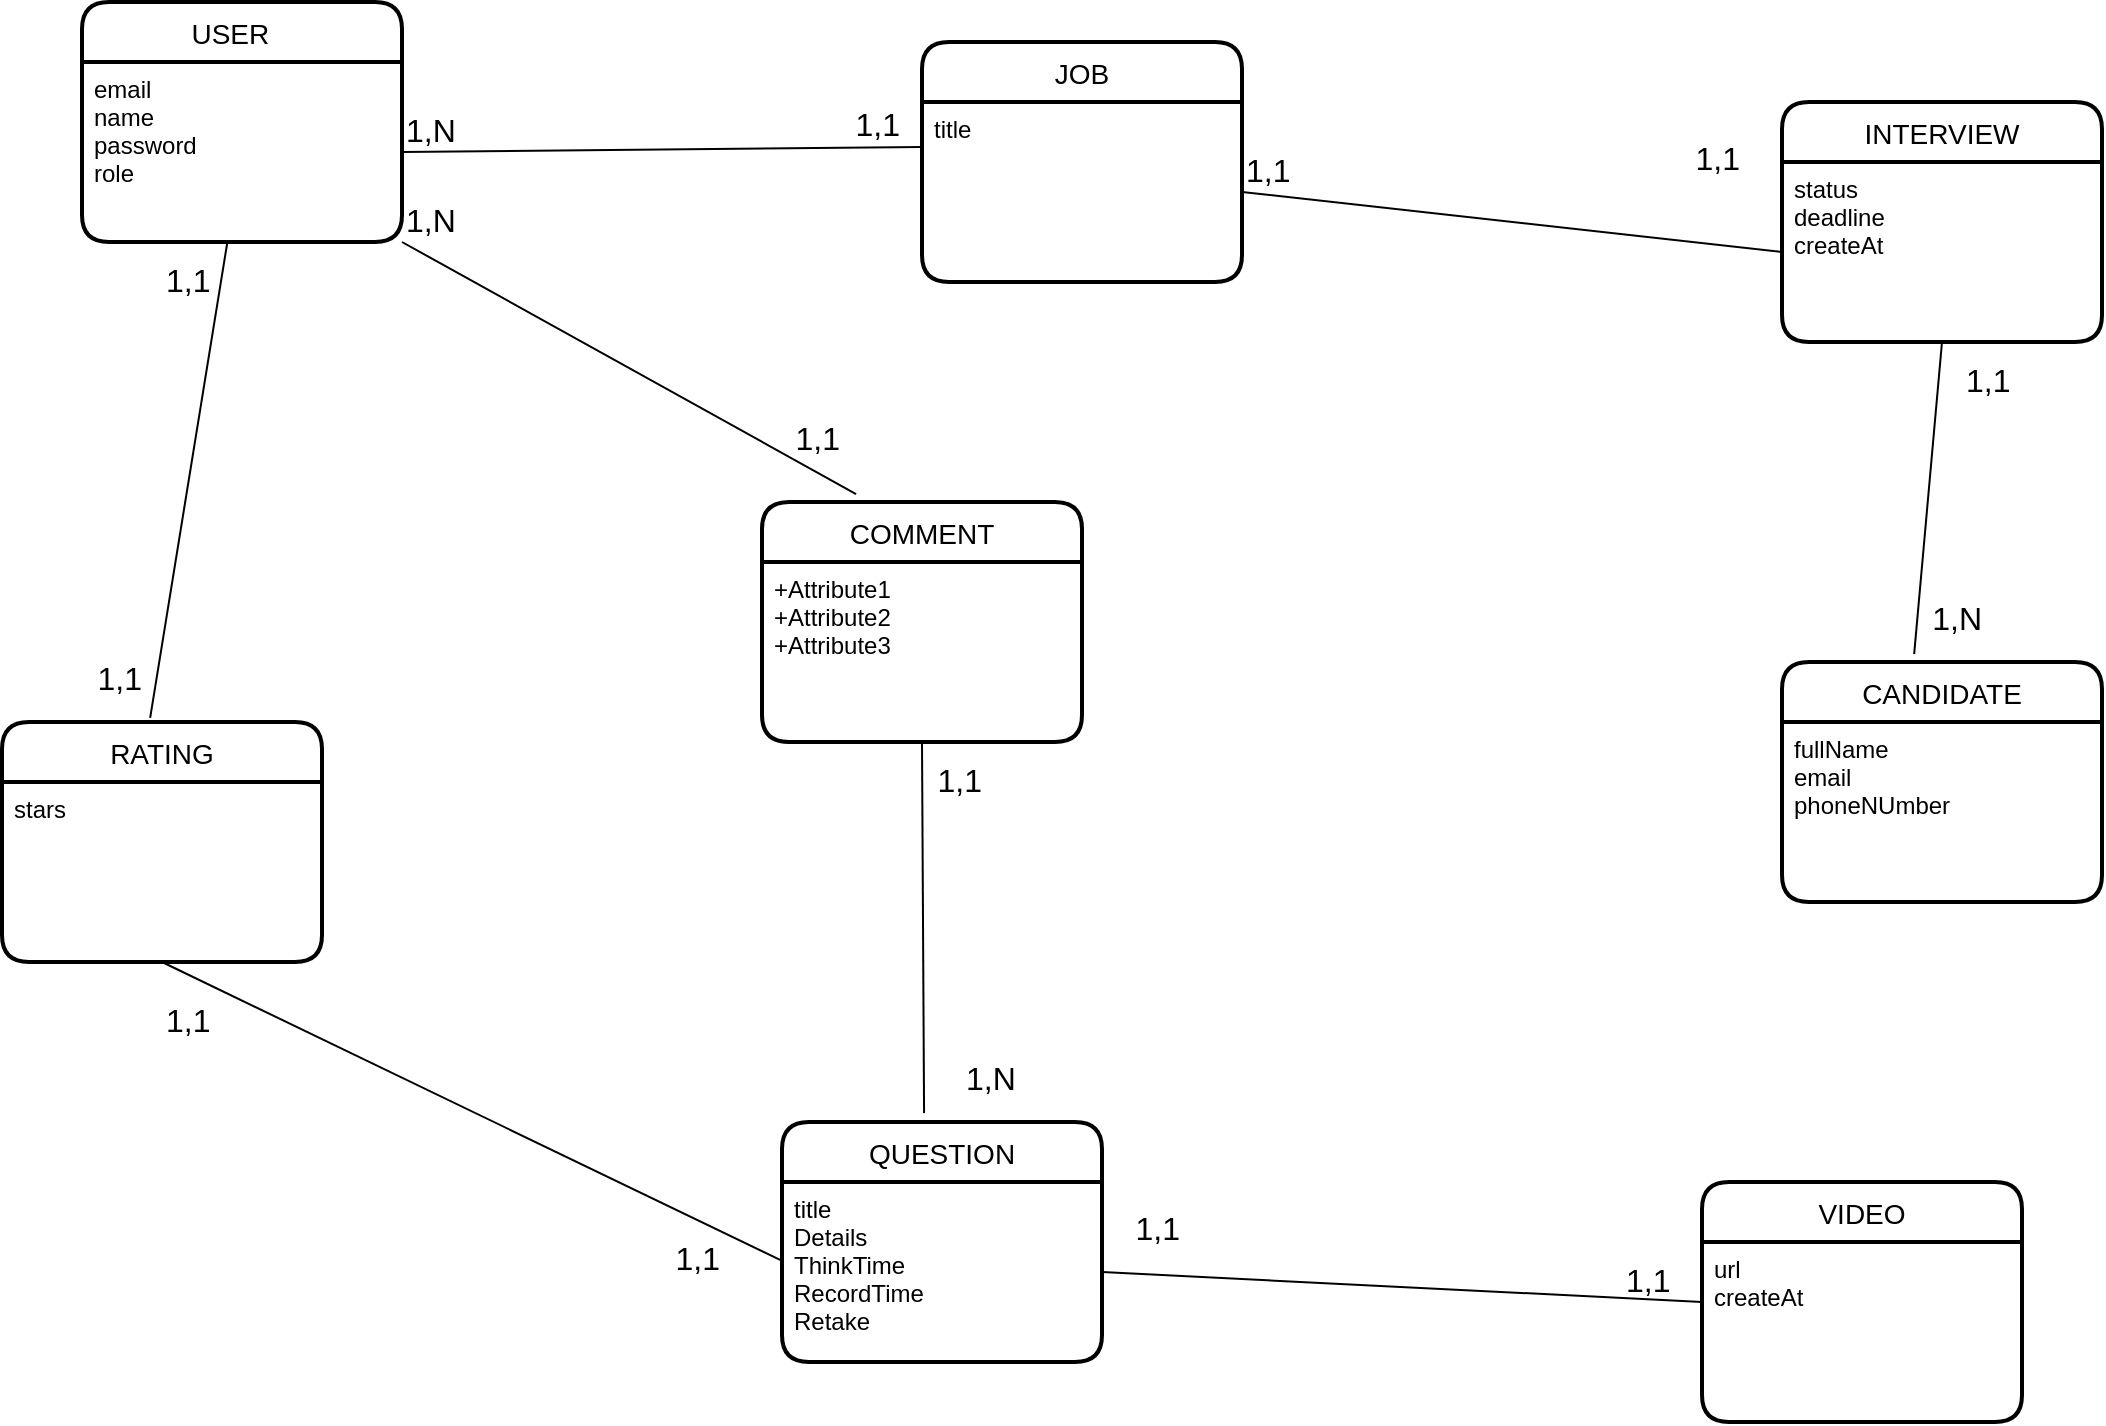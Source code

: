<mxfile version="20.2.6" type="github">
  <diagram id="oWcKXmJ1taUpoBj7n_H6" name="Page-1">
    <mxGraphModel dx="1746" dy="896" grid="1" gridSize="10" guides="1" tooltips="1" connect="1" arrows="1" fold="1" page="1" pageScale="1" pageWidth="850" pageHeight="1100" math="0" shadow="0">
      <root>
        <mxCell id="0" />
        <mxCell id="1" parent="0" />
        <mxCell id="9QDzp3G4LFuNak5OXNhy-4" value="USER   " style="swimlane;childLayout=stackLayout;horizontal=1;startSize=30;horizontalStack=0;rounded=1;fontSize=14;fontStyle=0;strokeWidth=2;resizeParent=0;resizeLast=1;shadow=0;dashed=0;align=center;" vertex="1" parent="1">
          <mxGeometry x="140" y="150" width="160" height="120" as="geometry" />
        </mxCell>
        <mxCell id="9QDzp3G4LFuNak5OXNhy-5" value="email&#xa;name&#xa;password&#xa;role" style="align=left;strokeColor=none;fillColor=none;spacingLeft=4;fontSize=12;verticalAlign=top;resizable=0;rotatable=0;part=1;" vertex="1" parent="9QDzp3G4LFuNak5OXNhy-4">
          <mxGeometry y="30" width="160" height="90" as="geometry" />
        </mxCell>
        <mxCell id="9QDzp3G4LFuNak5OXNhy-6" value="JOB" style="swimlane;childLayout=stackLayout;horizontal=1;startSize=30;horizontalStack=0;rounded=1;fontSize=14;fontStyle=0;strokeWidth=2;resizeParent=0;resizeLast=1;shadow=0;dashed=0;align=center;" vertex="1" parent="1">
          <mxGeometry x="560" y="170" width="160" height="120" as="geometry" />
        </mxCell>
        <mxCell id="9QDzp3G4LFuNak5OXNhy-7" value="title" style="align=left;strokeColor=none;fillColor=none;spacingLeft=4;fontSize=12;verticalAlign=top;resizable=0;rotatable=0;part=1;" vertex="1" parent="9QDzp3G4LFuNak5OXNhy-6">
          <mxGeometry y="30" width="160" height="90" as="geometry" />
        </mxCell>
        <mxCell id="9QDzp3G4LFuNak5OXNhy-8" value="INTERVIEW" style="swimlane;childLayout=stackLayout;horizontal=1;startSize=30;horizontalStack=0;rounded=1;fontSize=14;fontStyle=0;strokeWidth=2;resizeParent=0;resizeLast=1;shadow=0;dashed=0;align=center;" vertex="1" parent="1">
          <mxGeometry x="990" y="200" width="160" height="120" as="geometry" />
        </mxCell>
        <mxCell id="9QDzp3G4LFuNak5OXNhy-9" value="status&#xa;deadline&#xa;createAt" style="align=left;strokeColor=none;fillColor=none;spacingLeft=4;fontSize=12;verticalAlign=top;resizable=0;rotatable=0;part=1;" vertex="1" parent="9QDzp3G4LFuNak5OXNhy-8">
          <mxGeometry y="30" width="160" height="90" as="geometry" />
        </mxCell>
        <mxCell id="9QDzp3G4LFuNak5OXNhy-11" value="COMMENT" style="swimlane;childLayout=stackLayout;horizontal=1;startSize=30;horizontalStack=0;rounded=1;fontSize=14;fontStyle=0;strokeWidth=2;resizeParent=0;resizeLast=1;shadow=0;dashed=0;align=center;" vertex="1" parent="1">
          <mxGeometry x="480" y="400" width="160" height="120" as="geometry" />
        </mxCell>
        <mxCell id="9QDzp3G4LFuNak5OXNhy-12" value="+Attribute1&#xa;+Attribute2&#xa;+Attribute3" style="align=left;strokeColor=none;fillColor=none;spacingLeft=4;fontSize=12;verticalAlign=top;resizable=0;rotatable=0;part=1;" vertex="1" parent="9QDzp3G4LFuNak5OXNhy-11">
          <mxGeometry y="30" width="160" height="90" as="geometry" />
        </mxCell>
        <mxCell id="9QDzp3G4LFuNak5OXNhy-14" value="RATING" style="swimlane;childLayout=stackLayout;horizontal=1;startSize=30;horizontalStack=0;rounded=1;fontSize=14;fontStyle=0;strokeWidth=2;resizeParent=0;resizeLast=1;shadow=0;dashed=0;align=center;" vertex="1" parent="1">
          <mxGeometry x="100" y="510" width="160" height="120" as="geometry">
            <mxRectangle x="100" y="510" width="90" height="30" as="alternateBounds" />
          </mxGeometry>
        </mxCell>
        <mxCell id="9QDzp3G4LFuNak5OXNhy-15" value="stars" style="align=left;strokeColor=none;fillColor=none;spacingLeft=4;fontSize=12;verticalAlign=top;resizable=0;rotatable=0;part=1;" vertex="1" parent="9QDzp3G4LFuNak5OXNhy-14">
          <mxGeometry y="30" width="160" height="90" as="geometry" />
        </mxCell>
        <mxCell id="9QDzp3G4LFuNak5OXNhy-17" value="QUESTION" style="swimlane;childLayout=stackLayout;horizontal=1;startSize=30;horizontalStack=0;rounded=1;fontSize=14;fontStyle=0;strokeWidth=2;resizeParent=0;resizeLast=1;shadow=0;dashed=0;align=center;" vertex="1" parent="1">
          <mxGeometry x="490" y="710" width="160" height="120" as="geometry" />
        </mxCell>
        <mxCell id="9QDzp3G4LFuNak5OXNhy-18" value="title&#xa;Details&#xa;ThinkTime&#xa;RecordTime&#xa;Retake" style="align=left;strokeColor=none;fillColor=none;spacingLeft=4;fontSize=12;verticalAlign=top;resizable=0;rotatable=0;part=1;" vertex="1" parent="9QDzp3G4LFuNak5OXNhy-17">
          <mxGeometry y="30" width="160" height="90" as="geometry" />
        </mxCell>
        <mxCell id="9QDzp3G4LFuNak5OXNhy-19" value="VIDEO" style="swimlane;childLayout=stackLayout;horizontal=1;startSize=30;horizontalStack=0;rounded=1;fontSize=14;fontStyle=0;strokeWidth=2;resizeParent=0;resizeLast=1;shadow=0;dashed=0;align=center;" vertex="1" parent="1">
          <mxGeometry x="950" y="740" width="160" height="120" as="geometry" />
        </mxCell>
        <mxCell id="9QDzp3G4LFuNak5OXNhy-20" value="url&#xa;createAt&#xa;" style="align=left;strokeColor=none;fillColor=none;spacingLeft=4;fontSize=12;verticalAlign=top;resizable=0;rotatable=0;part=1;" vertex="1" parent="9QDzp3G4LFuNak5OXNhy-19">
          <mxGeometry y="30" width="160" height="90" as="geometry" />
        </mxCell>
        <mxCell id="9QDzp3G4LFuNak5OXNhy-24" value="" style="endArrow=none;html=1;rounded=0;exitX=1;exitY=0.5;exitDx=0;exitDy=0;entryX=0;entryY=0.25;entryDx=0;entryDy=0;" edge="1" parent="1" source="9QDzp3G4LFuNak5OXNhy-5" target="9QDzp3G4LFuNak5OXNhy-7">
          <mxGeometry relative="1" as="geometry">
            <mxPoint x="230" y="530" as="sourcePoint" />
            <mxPoint x="390" y="530" as="targetPoint" />
          </mxGeometry>
        </mxCell>
        <mxCell id="9QDzp3G4LFuNak5OXNhy-25" value="&lt;font style=&quot;font-size: 16px;&quot;&gt;1,N&lt;/font&gt;" style="resizable=0;html=1;align=left;verticalAlign=bottom;" connectable="0" vertex="1" parent="9QDzp3G4LFuNak5OXNhy-24">
          <mxGeometry x="-1" relative="1" as="geometry" />
        </mxCell>
        <mxCell id="9QDzp3G4LFuNak5OXNhy-26" value="&lt;font style=&quot;font-size: 16px;&quot;&gt;1,1&lt;/font&gt;" style="resizable=0;html=1;align=right;verticalAlign=bottom;" connectable="0" vertex="1" parent="9QDzp3G4LFuNak5OXNhy-24">
          <mxGeometry x="1" relative="1" as="geometry">
            <mxPoint x="-10" as="offset" />
          </mxGeometry>
        </mxCell>
        <mxCell id="9QDzp3G4LFuNak5OXNhy-28" value="" style="endArrow=none;html=1;rounded=0;exitX=1;exitY=0.5;exitDx=0;exitDy=0;entryX=0;entryY=0.5;entryDx=0;entryDy=0;" edge="1" parent="1" source="9QDzp3G4LFuNak5OXNhy-7" target="9QDzp3G4LFuNak5OXNhy-9">
          <mxGeometry relative="1" as="geometry">
            <mxPoint x="210" y="530" as="sourcePoint" />
            <mxPoint x="370" y="530" as="targetPoint" />
          </mxGeometry>
        </mxCell>
        <mxCell id="9QDzp3G4LFuNak5OXNhy-29" value="&lt;font style=&quot;font-size: 16px;&quot;&gt;1,1&lt;/font&gt;" style="resizable=0;html=1;align=left;verticalAlign=bottom;" connectable="0" vertex="1" parent="9QDzp3G4LFuNak5OXNhy-28">
          <mxGeometry x="-1" relative="1" as="geometry" />
        </mxCell>
        <mxCell id="9QDzp3G4LFuNak5OXNhy-30" value="&lt;font style=&quot;font-size: 16px;&quot;&gt;1,1&lt;/font&gt;" style="resizable=0;html=1;align=right;verticalAlign=bottom;" connectable="0" vertex="1" parent="9QDzp3G4LFuNak5OXNhy-28">
          <mxGeometry x="1" relative="1" as="geometry">
            <mxPoint x="-20" y="-35" as="offset" />
          </mxGeometry>
        </mxCell>
        <mxCell id="9QDzp3G4LFuNak5OXNhy-31" value="" style="endArrow=none;html=1;rounded=0;entryX=0.463;entryY=-0.017;entryDx=0;entryDy=0;entryPerimeter=0;" edge="1" parent="1" source="9QDzp3G4LFuNak5OXNhy-5" target="9QDzp3G4LFuNak5OXNhy-14">
          <mxGeometry relative="1" as="geometry">
            <mxPoint x="210" y="530" as="sourcePoint" />
            <mxPoint x="370" y="530" as="targetPoint" />
          </mxGeometry>
        </mxCell>
        <mxCell id="9QDzp3G4LFuNak5OXNhy-32" value="&lt;font style=&quot;font-size: 16px;&quot;&gt;1,1&lt;/font&gt;" style="resizable=0;html=1;align=left;verticalAlign=bottom;" connectable="0" vertex="1" parent="9QDzp3G4LFuNak5OXNhy-31">
          <mxGeometry x="-1" relative="1" as="geometry">
            <mxPoint x="-33" y="30" as="offset" />
          </mxGeometry>
        </mxCell>
        <mxCell id="9QDzp3G4LFuNak5OXNhy-33" value="&lt;font style=&quot;font-size: 16px;&quot;&gt;1,1&lt;/font&gt;" style="resizable=0;html=1;align=right;verticalAlign=bottom;" connectable="0" vertex="1" parent="9QDzp3G4LFuNak5OXNhy-31">
          <mxGeometry x="1" relative="1" as="geometry">
            <mxPoint x="-4" y="-8" as="offset" />
          </mxGeometry>
        </mxCell>
        <mxCell id="9QDzp3G4LFuNak5OXNhy-34" value="" style="endArrow=none;html=1;rounded=0;entryX=0.294;entryY=-0.033;entryDx=0;entryDy=0;entryPerimeter=0;exitX=1;exitY=1;exitDx=0;exitDy=0;" edge="1" parent="1" source="9QDzp3G4LFuNak5OXNhy-5" target="9QDzp3G4LFuNak5OXNhy-11">
          <mxGeometry relative="1" as="geometry">
            <mxPoint x="30" y="190" as="sourcePoint" />
            <mxPoint x="370" y="530" as="targetPoint" />
          </mxGeometry>
        </mxCell>
        <mxCell id="9QDzp3G4LFuNak5OXNhy-35" value="&lt;font style=&quot;font-size: 16px;&quot;&gt;1,N&lt;/font&gt;" style="resizable=0;html=1;align=left;verticalAlign=bottom;" connectable="0" vertex="1" parent="9QDzp3G4LFuNak5OXNhy-34">
          <mxGeometry x="-1" relative="1" as="geometry" />
        </mxCell>
        <mxCell id="9QDzp3G4LFuNak5OXNhy-36" value="&lt;font style=&quot;font-size: 16px;&quot;&gt;1,1&lt;/font&gt;" style="resizable=0;html=1;align=right;verticalAlign=bottom;" connectable="0" vertex="1" parent="9QDzp3G4LFuNak5OXNhy-34">
          <mxGeometry x="1" relative="1" as="geometry">
            <mxPoint x="-7" y="-16" as="offset" />
          </mxGeometry>
        </mxCell>
        <mxCell id="9QDzp3G4LFuNak5OXNhy-39" value="" style="endArrow=none;html=1;rounded=0;fontSize=16;exitX=0.5;exitY=1;exitDx=0;exitDy=0;entryX=-0.006;entryY=0.433;entryDx=0;entryDy=0;entryPerimeter=0;" edge="1" parent="1" source="9QDzp3G4LFuNak5OXNhy-15" target="9QDzp3G4LFuNak5OXNhy-18">
          <mxGeometry relative="1" as="geometry">
            <mxPoint x="210" y="530" as="sourcePoint" />
            <mxPoint x="480" y="780" as="targetPoint" />
          </mxGeometry>
        </mxCell>
        <mxCell id="9QDzp3G4LFuNak5OXNhy-40" value="1,1" style="resizable=0;html=1;align=left;verticalAlign=bottom;fontSize=16;" connectable="0" vertex="1" parent="9QDzp3G4LFuNak5OXNhy-39">
          <mxGeometry x="-1" relative="1" as="geometry">
            <mxPoint y="40" as="offset" />
          </mxGeometry>
        </mxCell>
        <mxCell id="9QDzp3G4LFuNak5OXNhy-41" value="1,1" style="resizable=0;html=1;align=right;verticalAlign=bottom;fontSize=16;" connectable="0" vertex="1" parent="9QDzp3G4LFuNak5OXNhy-39">
          <mxGeometry x="1" relative="1" as="geometry">
            <mxPoint x="-29" y="11" as="offset" />
          </mxGeometry>
        </mxCell>
        <mxCell id="9QDzp3G4LFuNak5OXNhy-42" value="" style="endArrow=none;html=1;rounded=0;fontSize=16;entryX=0.5;entryY=1;entryDx=0;entryDy=0;exitX=0.444;exitY=-0.037;exitDx=0;exitDy=0;exitPerimeter=0;" edge="1" parent="1" source="9QDzp3G4LFuNak5OXNhy-17" target="9QDzp3G4LFuNak5OXNhy-12">
          <mxGeometry relative="1" as="geometry">
            <mxPoint x="560" y="700" as="sourcePoint" />
            <mxPoint x="230" y="530" as="targetPoint" />
          </mxGeometry>
        </mxCell>
        <mxCell id="9QDzp3G4LFuNak5OXNhy-43" value="1,N" style="resizable=0;html=1;align=left;verticalAlign=bottom;fontSize=16;" connectable="0" vertex="1" parent="9QDzp3G4LFuNak5OXNhy-42">
          <mxGeometry x="-1" relative="1" as="geometry">
            <mxPoint x="19" y="-6" as="offset" />
          </mxGeometry>
        </mxCell>
        <mxCell id="9QDzp3G4LFuNak5OXNhy-44" value="1,1" style="resizable=0;html=1;align=right;verticalAlign=bottom;fontSize=16;" connectable="0" vertex="1" parent="9QDzp3G4LFuNak5OXNhy-42">
          <mxGeometry x="1" relative="1" as="geometry">
            <mxPoint x="30" y="30" as="offset" />
          </mxGeometry>
        </mxCell>
        <mxCell id="9QDzp3G4LFuNak5OXNhy-45" value="" style="endArrow=none;html=1;rounded=0;fontSize=16;exitX=0;exitY=0.5;exitDx=0;exitDy=0;entryX=1;entryY=0.5;entryDx=0;entryDy=0;" edge="1" parent="1" source="9QDzp3G4LFuNak5OXNhy-19" target="9QDzp3G4LFuNak5OXNhy-18">
          <mxGeometry relative="1" as="geometry">
            <mxPoint x="200" y="560" as="sourcePoint" />
            <mxPoint x="600" y="850" as="targetPoint" />
          </mxGeometry>
        </mxCell>
        <mxCell id="9QDzp3G4LFuNak5OXNhy-46" value="1,1" style="resizable=0;html=1;align=left;verticalAlign=bottom;fontSize=16;" connectable="0" vertex="1" parent="9QDzp3G4LFuNak5OXNhy-45">
          <mxGeometry x="-1" relative="1" as="geometry">
            <mxPoint x="-40" as="offset" />
          </mxGeometry>
        </mxCell>
        <mxCell id="9QDzp3G4LFuNak5OXNhy-47" value="1,1" style="resizable=0;html=1;align=right;verticalAlign=bottom;fontSize=16;" connectable="0" vertex="1" parent="9QDzp3G4LFuNak5OXNhy-45">
          <mxGeometry x="1" relative="1" as="geometry">
            <mxPoint x="40" y="-10" as="offset" />
          </mxGeometry>
        </mxCell>
        <mxCell id="9QDzp3G4LFuNak5OXNhy-49" value="CANDIDATE" style="swimlane;childLayout=stackLayout;horizontal=1;startSize=30;horizontalStack=0;rounded=1;fontSize=14;fontStyle=0;strokeWidth=2;resizeParent=0;resizeLast=1;shadow=0;dashed=0;align=center;" vertex="1" parent="1">
          <mxGeometry x="990" y="480" width="160" height="120" as="geometry" />
        </mxCell>
        <mxCell id="9QDzp3G4LFuNak5OXNhy-50" value="fullName&#xa;email&#xa;phoneNUmber" style="align=left;strokeColor=none;fillColor=none;spacingLeft=4;fontSize=12;verticalAlign=top;resizable=0;rotatable=0;part=1;" vertex="1" parent="9QDzp3G4LFuNak5OXNhy-49">
          <mxGeometry y="30" width="160" height="90" as="geometry" />
        </mxCell>
        <mxCell id="9QDzp3G4LFuNak5OXNhy-51" value="" style="endArrow=none;html=1;rounded=0;fontSize=16;exitX=0.5;exitY=1;exitDx=0;exitDy=0;entryX=0.413;entryY=-0.033;entryDx=0;entryDy=0;entryPerimeter=0;" edge="1" parent="1" source="9QDzp3G4LFuNak5OXNhy-9" target="9QDzp3G4LFuNak5OXNhy-49">
          <mxGeometry relative="1" as="geometry">
            <mxPoint x="1070" y="420" as="sourcePoint" />
            <mxPoint x="1050" y="440" as="targetPoint" />
          </mxGeometry>
        </mxCell>
        <mxCell id="9QDzp3G4LFuNak5OXNhy-52" value="1,1" style="resizable=0;html=1;align=left;verticalAlign=bottom;fontSize=16;" connectable="0" vertex="1" parent="9QDzp3G4LFuNak5OXNhy-51">
          <mxGeometry x="-1" relative="1" as="geometry">
            <mxPoint x="10" y="30" as="offset" />
          </mxGeometry>
        </mxCell>
        <mxCell id="9QDzp3G4LFuNak5OXNhy-53" value="1,N" style="resizable=0;html=1;align=right;verticalAlign=bottom;fontSize=16;" connectable="0" vertex="1" parent="9QDzp3G4LFuNak5OXNhy-51">
          <mxGeometry x="1" relative="1" as="geometry">
            <mxPoint x="34" y="-6" as="offset" />
          </mxGeometry>
        </mxCell>
      </root>
    </mxGraphModel>
  </diagram>
</mxfile>
